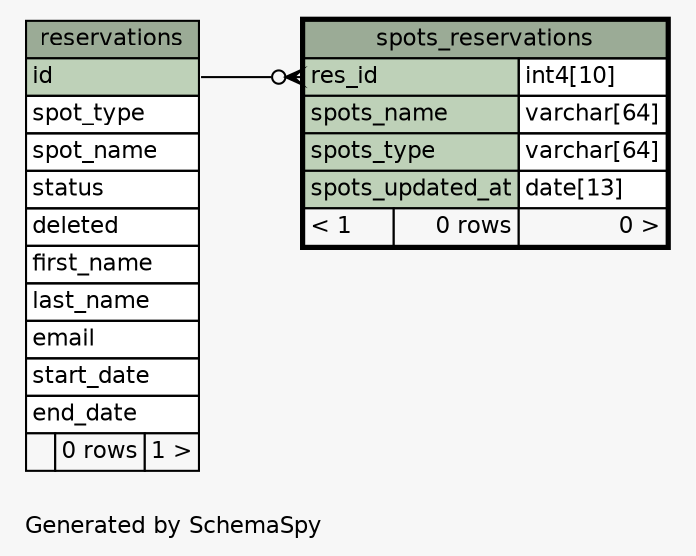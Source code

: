 // dot 7.0.0 on Mac OS X 12.6.3
// SchemaSpy rev 590
digraph "oneDegreeRelationshipsDiagram" {
  graph [
    rankdir="RL"
    bgcolor="#f7f7f7"
    label="\nGenerated by SchemaSpy"
    labeljust="l"
    nodesep="0.18"
    ranksep="0.46"
    fontname="Helvetica"
    fontsize="11"
  ];
  node [
    fontname="Helvetica"
    fontsize="11"
    shape="plaintext"
  ];
  edge [
    arrowsize="0.8"
  ];
  "spots_reservations":"res_id":w -> "reservations":"id":e [arrowhead=none dir=back arrowtail=crowodot];
  "reservations" [
    label=<
    <TABLE BORDER="0" CELLBORDER="1" CELLSPACING="0" BGCOLOR="#ffffff">
      <TR><TD COLSPAN="3" BGCOLOR="#9bab96" ALIGN="CENTER">reservations</TD></TR>
      <TR><TD PORT="id" COLSPAN="3" BGCOLOR="#bed1b8" ALIGN="LEFT">id</TD></TR>
      <TR><TD PORT="spot_type" COLSPAN="3" ALIGN="LEFT">spot_type</TD></TR>
      <TR><TD PORT="spot_name" COLSPAN="3" ALIGN="LEFT">spot_name</TD></TR>
      <TR><TD PORT="status" COLSPAN="3" ALIGN="LEFT">status</TD></TR>
      <TR><TD PORT="deleted" COLSPAN="3" ALIGN="LEFT">deleted</TD></TR>
      <TR><TD PORT="first_name" COLSPAN="3" ALIGN="LEFT">first_name</TD></TR>
      <TR><TD PORT="last_name" COLSPAN="3" ALIGN="LEFT">last_name</TD></TR>
      <TR><TD PORT="email" COLSPAN="3" ALIGN="LEFT">email</TD></TR>
      <TR><TD PORT="start_date" COLSPAN="3" ALIGN="LEFT">start_date</TD></TR>
      <TR><TD PORT="end_date" COLSPAN="3" ALIGN="LEFT">end_date</TD></TR>
      <TR><TD ALIGN="LEFT" BGCOLOR="#f7f7f7">  </TD><TD ALIGN="RIGHT" BGCOLOR="#f7f7f7">0 rows</TD><TD ALIGN="RIGHT" BGCOLOR="#f7f7f7">1 &gt;</TD></TR>
    </TABLE>>
    URL="reservations.html"
    tooltip="reservations"
  ];
  "spots_reservations" [
    label=<
    <TABLE BORDER="2" CELLBORDER="1" CELLSPACING="0" BGCOLOR="#ffffff">
      <TR><TD COLSPAN="3" BGCOLOR="#9bab96" ALIGN="CENTER">spots_reservations</TD></TR>
      <TR><TD PORT="res_id" COLSPAN="2" BGCOLOR="#bed1b8" ALIGN="LEFT">res_id</TD><TD PORT="res_id.type" ALIGN="LEFT">int4[10]</TD></TR>
      <TR><TD PORT="spots_name" COLSPAN="2" BGCOLOR="#bed1b8" ALIGN="LEFT">spots_name</TD><TD PORT="spots_name.type" ALIGN="LEFT">varchar[64]</TD></TR>
      <TR><TD PORT="spots_type" COLSPAN="2" BGCOLOR="#bed1b8" ALIGN="LEFT">spots_type</TD><TD PORT="spots_type.type" ALIGN="LEFT">varchar[64]</TD></TR>
      <TR><TD PORT="spots_updated_at" COLSPAN="2" BGCOLOR="#bed1b8" ALIGN="LEFT">spots_updated_at</TD><TD PORT="spots_updated_at.type" ALIGN="LEFT">date[13]</TD></TR>
      <TR><TD ALIGN="LEFT" BGCOLOR="#f7f7f7">&lt; 1</TD><TD ALIGN="RIGHT" BGCOLOR="#f7f7f7">0 rows</TD><TD ALIGN="RIGHT" BGCOLOR="#f7f7f7">0 &gt;</TD></TR>
    </TABLE>>
    URL="spots_reservations.html"
    tooltip="spots_reservations"
  ];
}
